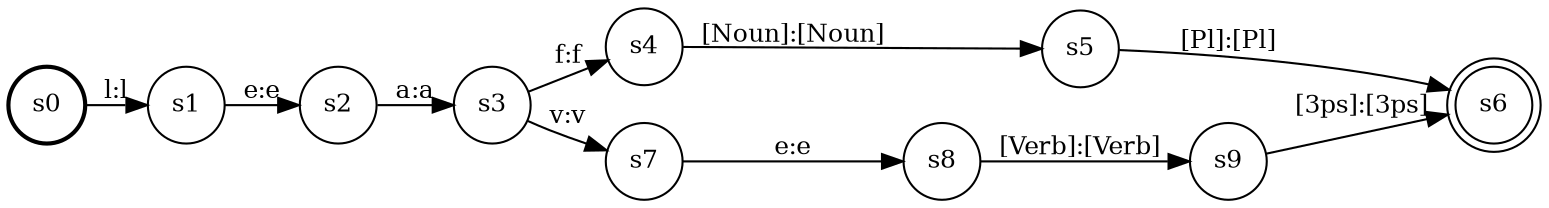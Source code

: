 digraph foo {
rankdir=LR ;
ranksep =".25" ;

/* default shape for nodes */
node [shape=circle, style=solid, fontsize=12]
edge [fontsize=12] ;

s0 -> s1 [label="l:l"] ;
s0 [style=bold] ; 
s1 -> s2 [label="e:e"] ;
s2 -> s3 [label="a:a"] ;

s6 [shape=doublecircle] ;

s3 -> s4 [label="f:f"] ;
s4 -> s5 [label="[Noun]:[Noun]"] ;
s5 -> s6 [label="[Pl]:[Pl]"] ;

s3 -> s7 [label="v:v"] ;
s7 -> s8 [label="e:e"] ;
s8 -> s9 [label="[Verb]:[Verb]"] ;

s9 -> s6 [label="[3ps]:[3ps]"] ;

}
